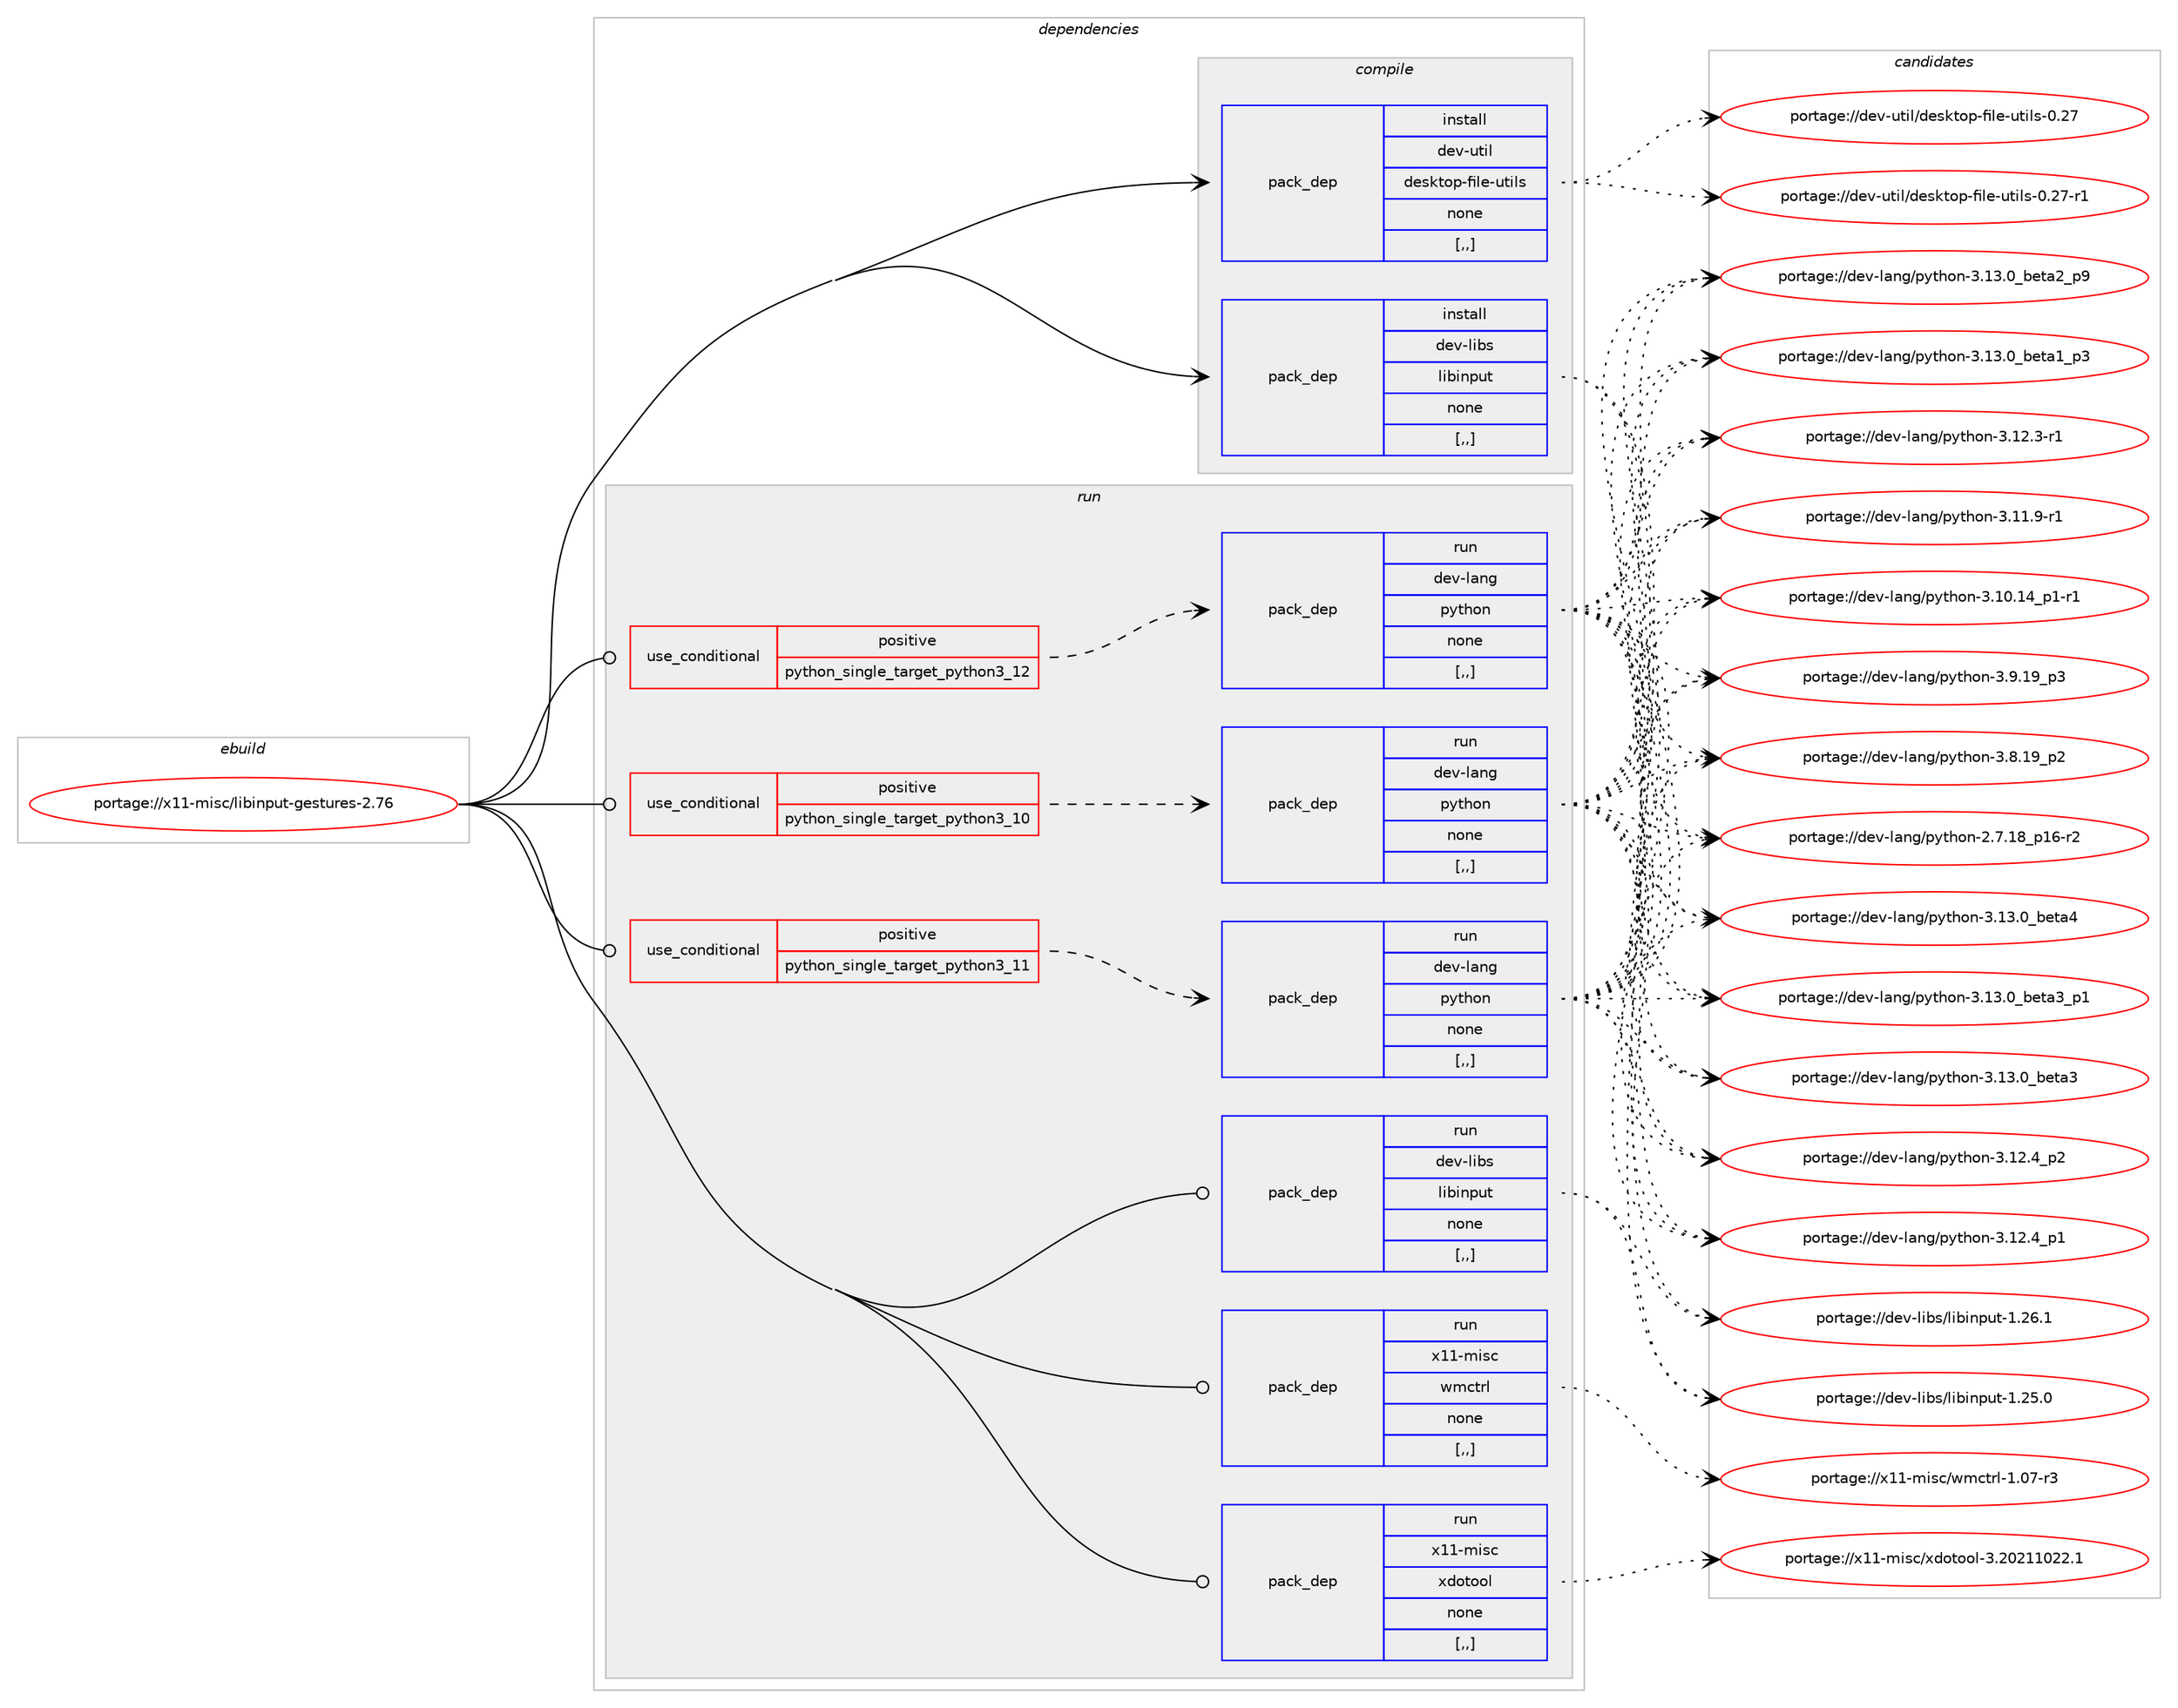 digraph prolog {

# *************
# Graph options
# *************

newrank=true;
concentrate=true;
compound=true;
graph [rankdir=LR,fontname=Helvetica,fontsize=10,ranksep=1.5];#, ranksep=2.5, nodesep=0.2];
edge  [arrowhead=vee];
node  [fontname=Helvetica,fontsize=10];

# **********
# The ebuild
# **********

subgraph cluster_leftcol {
color=gray;
label=<<i>ebuild</i>>;
id [label="portage://x11-misc/libinput-gestures-2.76", color=red, width=4, href="../x11-misc/libinput-gestures-2.76.svg"];
}

# ****************
# The dependencies
# ****************

subgraph cluster_midcol {
color=gray;
label=<<i>dependencies</i>>;
subgraph cluster_compile {
fillcolor="#eeeeee";
style=filled;
label=<<i>compile</i>>;
subgraph pack335153 {
dependency460780 [label=<<TABLE BORDER="0" CELLBORDER="1" CELLSPACING="0" CELLPADDING="4" WIDTH="220"><TR><TD ROWSPAN="6" CELLPADDING="30">pack_dep</TD></TR><TR><TD WIDTH="110">install</TD></TR><TR><TD>dev-libs</TD></TR><TR><TD>libinput</TD></TR><TR><TD>none</TD></TR><TR><TD>[,,]</TD></TR></TABLE>>, shape=none, color=blue];
}
id:e -> dependency460780:w [weight=20,style="solid",arrowhead="vee"];
subgraph pack335154 {
dependency460781 [label=<<TABLE BORDER="0" CELLBORDER="1" CELLSPACING="0" CELLPADDING="4" WIDTH="220"><TR><TD ROWSPAN="6" CELLPADDING="30">pack_dep</TD></TR><TR><TD WIDTH="110">install</TD></TR><TR><TD>dev-util</TD></TR><TR><TD>desktop-file-utils</TD></TR><TR><TD>none</TD></TR><TR><TD>[,,]</TD></TR></TABLE>>, shape=none, color=blue];
}
id:e -> dependency460781:w [weight=20,style="solid",arrowhead="vee"];
}
subgraph cluster_compileandrun {
fillcolor="#eeeeee";
style=filled;
label=<<i>compile and run</i>>;
}
subgraph cluster_run {
fillcolor="#eeeeee";
style=filled;
label=<<i>run</i>>;
subgraph cond122237 {
dependency460782 [label=<<TABLE BORDER="0" CELLBORDER="1" CELLSPACING="0" CELLPADDING="4"><TR><TD ROWSPAN="3" CELLPADDING="10">use_conditional</TD></TR><TR><TD>positive</TD></TR><TR><TD>python_single_target_python3_10</TD></TR></TABLE>>, shape=none, color=red];
subgraph pack335155 {
dependency460783 [label=<<TABLE BORDER="0" CELLBORDER="1" CELLSPACING="0" CELLPADDING="4" WIDTH="220"><TR><TD ROWSPAN="6" CELLPADDING="30">pack_dep</TD></TR><TR><TD WIDTH="110">run</TD></TR><TR><TD>dev-lang</TD></TR><TR><TD>python</TD></TR><TR><TD>none</TD></TR><TR><TD>[,,]</TD></TR></TABLE>>, shape=none, color=blue];
}
dependency460782:e -> dependency460783:w [weight=20,style="dashed",arrowhead="vee"];
}
id:e -> dependency460782:w [weight=20,style="solid",arrowhead="odot"];
subgraph cond122238 {
dependency460784 [label=<<TABLE BORDER="0" CELLBORDER="1" CELLSPACING="0" CELLPADDING="4"><TR><TD ROWSPAN="3" CELLPADDING="10">use_conditional</TD></TR><TR><TD>positive</TD></TR><TR><TD>python_single_target_python3_11</TD></TR></TABLE>>, shape=none, color=red];
subgraph pack335156 {
dependency460785 [label=<<TABLE BORDER="0" CELLBORDER="1" CELLSPACING="0" CELLPADDING="4" WIDTH="220"><TR><TD ROWSPAN="6" CELLPADDING="30">pack_dep</TD></TR><TR><TD WIDTH="110">run</TD></TR><TR><TD>dev-lang</TD></TR><TR><TD>python</TD></TR><TR><TD>none</TD></TR><TR><TD>[,,]</TD></TR></TABLE>>, shape=none, color=blue];
}
dependency460784:e -> dependency460785:w [weight=20,style="dashed",arrowhead="vee"];
}
id:e -> dependency460784:w [weight=20,style="solid",arrowhead="odot"];
subgraph cond122239 {
dependency460786 [label=<<TABLE BORDER="0" CELLBORDER="1" CELLSPACING="0" CELLPADDING="4"><TR><TD ROWSPAN="3" CELLPADDING="10">use_conditional</TD></TR><TR><TD>positive</TD></TR><TR><TD>python_single_target_python3_12</TD></TR></TABLE>>, shape=none, color=red];
subgraph pack335157 {
dependency460787 [label=<<TABLE BORDER="0" CELLBORDER="1" CELLSPACING="0" CELLPADDING="4" WIDTH="220"><TR><TD ROWSPAN="6" CELLPADDING="30">pack_dep</TD></TR><TR><TD WIDTH="110">run</TD></TR><TR><TD>dev-lang</TD></TR><TR><TD>python</TD></TR><TR><TD>none</TD></TR><TR><TD>[,,]</TD></TR></TABLE>>, shape=none, color=blue];
}
dependency460786:e -> dependency460787:w [weight=20,style="dashed",arrowhead="vee"];
}
id:e -> dependency460786:w [weight=20,style="solid",arrowhead="odot"];
subgraph pack335158 {
dependency460788 [label=<<TABLE BORDER="0" CELLBORDER="1" CELLSPACING="0" CELLPADDING="4" WIDTH="220"><TR><TD ROWSPAN="6" CELLPADDING="30">pack_dep</TD></TR><TR><TD WIDTH="110">run</TD></TR><TR><TD>dev-libs</TD></TR><TR><TD>libinput</TD></TR><TR><TD>none</TD></TR><TR><TD>[,,]</TD></TR></TABLE>>, shape=none, color=blue];
}
id:e -> dependency460788:w [weight=20,style="solid",arrowhead="odot"];
subgraph pack335159 {
dependency460789 [label=<<TABLE BORDER="0" CELLBORDER="1" CELLSPACING="0" CELLPADDING="4" WIDTH="220"><TR><TD ROWSPAN="6" CELLPADDING="30">pack_dep</TD></TR><TR><TD WIDTH="110">run</TD></TR><TR><TD>x11-misc</TD></TR><TR><TD>wmctrl</TD></TR><TR><TD>none</TD></TR><TR><TD>[,,]</TD></TR></TABLE>>, shape=none, color=blue];
}
id:e -> dependency460789:w [weight=20,style="solid",arrowhead="odot"];
subgraph pack335160 {
dependency460790 [label=<<TABLE BORDER="0" CELLBORDER="1" CELLSPACING="0" CELLPADDING="4" WIDTH="220"><TR><TD ROWSPAN="6" CELLPADDING="30">pack_dep</TD></TR><TR><TD WIDTH="110">run</TD></TR><TR><TD>x11-misc</TD></TR><TR><TD>xdotool</TD></TR><TR><TD>none</TD></TR><TR><TD>[,,]</TD></TR></TABLE>>, shape=none, color=blue];
}
id:e -> dependency460790:w [weight=20,style="solid",arrowhead="odot"];
}
}

# **************
# The candidates
# **************

subgraph cluster_choices {
rank=same;
color=gray;
label=<<i>candidates</i>>;

subgraph choice335153 {
color=black;
nodesep=1;
choice1001011184510810598115471081059810511011211711645494650544649 [label="portage://dev-libs/libinput-1.26.1", color=red, width=4,href="../dev-libs/libinput-1.26.1.svg"];
choice1001011184510810598115471081059810511011211711645494650534648 [label="portage://dev-libs/libinput-1.25.0", color=red, width=4,href="../dev-libs/libinput-1.25.0.svg"];
dependency460780:e -> choice1001011184510810598115471081059810511011211711645494650544649:w [style=dotted,weight="100"];
dependency460780:e -> choice1001011184510810598115471081059810511011211711645494650534648:w [style=dotted,weight="100"];
}
subgraph choice335154 {
color=black;
nodesep=1;
choice1001011184511711610510847100101115107116111112451021051081014511711610510811545484650554511449 [label="portage://dev-util/desktop-file-utils-0.27-r1", color=red, width=4,href="../dev-util/desktop-file-utils-0.27-r1.svg"];
choice100101118451171161051084710010111510711611111245102105108101451171161051081154548465055 [label="portage://dev-util/desktop-file-utils-0.27", color=red, width=4,href="../dev-util/desktop-file-utils-0.27.svg"];
dependency460781:e -> choice1001011184511711610510847100101115107116111112451021051081014511711610510811545484650554511449:w [style=dotted,weight="100"];
dependency460781:e -> choice100101118451171161051084710010111510711611111245102105108101451171161051081154548465055:w [style=dotted,weight="100"];
}
subgraph choice335155 {
color=black;
nodesep=1;
choice1001011184510897110103471121211161041111104551464951464895981011169752 [label="portage://dev-lang/python-3.13.0_beta4", color=red, width=4,href="../dev-lang/python-3.13.0_beta4.svg"];
choice10010111845108971101034711212111610411111045514649514648959810111697519511249 [label="portage://dev-lang/python-3.13.0_beta3_p1", color=red, width=4,href="../dev-lang/python-3.13.0_beta3_p1.svg"];
choice1001011184510897110103471121211161041111104551464951464895981011169751 [label="portage://dev-lang/python-3.13.0_beta3", color=red, width=4,href="../dev-lang/python-3.13.0_beta3.svg"];
choice10010111845108971101034711212111610411111045514649514648959810111697509511257 [label="portage://dev-lang/python-3.13.0_beta2_p9", color=red, width=4,href="../dev-lang/python-3.13.0_beta2_p9.svg"];
choice10010111845108971101034711212111610411111045514649514648959810111697499511251 [label="portage://dev-lang/python-3.13.0_beta1_p3", color=red, width=4,href="../dev-lang/python-3.13.0_beta1_p3.svg"];
choice100101118451089711010347112121116104111110455146495046529511250 [label="portage://dev-lang/python-3.12.4_p2", color=red, width=4,href="../dev-lang/python-3.12.4_p2.svg"];
choice100101118451089711010347112121116104111110455146495046529511249 [label="portage://dev-lang/python-3.12.4_p1", color=red, width=4,href="../dev-lang/python-3.12.4_p1.svg"];
choice100101118451089711010347112121116104111110455146495046514511449 [label="portage://dev-lang/python-3.12.3-r1", color=red, width=4,href="../dev-lang/python-3.12.3-r1.svg"];
choice100101118451089711010347112121116104111110455146494946574511449 [label="portage://dev-lang/python-3.11.9-r1", color=red, width=4,href="../dev-lang/python-3.11.9-r1.svg"];
choice100101118451089711010347112121116104111110455146494846495295112494511449 [label="portage://dev-lang/python-3.10.14_p1-r1", color=red, width=4,href="../dev-lang/python-3.10.14_p1-r1.svg"];
choice100101118451089711010347112121116104111110455146574649579511251 [label="portage://dev-lang/python-3.9.19_p3", color=red, width=4,href="../dev-lang/python-3.9.19_p3.svg"];
choice100101118451089711010347112121116104111110455146564649579511250 [label="portage://dev-lang/python-3.8.19_p2", color=red, width=4,href="../dev-lang/python-3.8.19_p2.svg"];
choice100101118451089711010347112121116104111110455046554649569511249544511450 [label="portage://dev-lang/python-2.7.18_p16-r2", color=red, width=4,href="../dev-lang/python-2.7.18_p16-r2.svg"];
dependency460783:e -> choice1001011184510897110103471121211161041111104551464951464895981011169752:w [style=dotted,weight="100"];
dependency460783:e -> choice10010111845108971101034711212111610411111045514649514648959810111697519511249:w [style=dotted,weight="100"];
dependency460783:e -> choice1001011184510897110103471121211161041111104551464951464895981011169751:w [style=dotted,weight="100"];
dependency460783:e -> choice10010111845108971101034711212111610411111045514649514648959810111697509511257:w [style=dotted,weight="100"];
dependency460783:e -> choice10010111845108971101034711212111610411111045514649514648959810111697499511251:w [style=dotted,weight="100"];
dependency460783:e -> choice100101118451089711010347112121116104111110455146495046529511250:w [style=dotted,weight="100"];
dependency460783:e -> choice100101118451089711010347112121116104111110455146495046529511249:w [style=dotted,weight="100"];
dependency460783:e -> choice100101118451089711010347112121116104111110455146495046514511449:w [style=dotted,weight="100"];
dependency460783:e -> choice100101118451089711010347112121116104111110455146494946574511449:w [style=dotted,weight="100"];
dependency460783:e -> choice100101118451089711010347112121116104111110455146494846495295112494511449:w [style=dotted,weight="100"];
dependency460783:e -> choice100101118451089711010347112121116104111110455146574649579511251:w [style=dotted,weight="100"];
dependency460783:e -> choice100101118451089711010347112121116104111110455146564649579511250:w [style=dotted,weight="100"];
dependency460783:e -> choice100101118451089711010347112121116104111110455046554649569511249544511450:w [style=dotted,weight="100"];
}
subgraph choice335156 {
color=black;
nodesep=1;
choice1001011184510897110103471121211161041111104551464951464895981011169752 [label="portage://dev-lang/python-3.13.0_beta4", color=red, width=4,href="../dev-lang/python-3.13.0_beta4.svg"];
choice10010111845108971101034711212111610411111045514649514648959810111697519511249 [label="portage://dev-lang/python-3.13.0_beta3_p1", color=red, width=4,href="../dev-lang/python-3.13.0_beta3_p1.svg"];
choice1001011184510897110103471121211161041111104551464951464895981011169751 [label="portage://dev-lang/python-3.13.0_beta3", color=red, width=4,href="../dev-lang/python-3.13.0_beta3.svg"];
choice10010111845108971101034711212111610411111045514649514648959810111697509511257 [label="portage://dev-lang/python-3.13.0_beta2_p9", color=red, width=4,href="../dev-lang/python-3.13.0_beta2_p9.svg"];
choice10010111845108971101034711212111610411111045514649514648959810111697499511251 [label="portage://dev-lang/python-3.13.0_beta1_p3", color=red, width=4,href="../dev-lang/python-3.13.0_beta1_p3.svg"];
choice100101118451089711010347112121116104111110455146495046529511250 [label="portage://dev-lang/python-3.12.4_p2", color=red, width=4,href="../dev-lang/python-3.12.4_p2.svg"];
choice100101118451089711010347112121116104111110455146495046529511249 [label="portage://dev-lang/python-3.12.4_p1", color=red, width=4,href="../dev-lang/python-3.12.4_p1.svg"];
choice100101118451089711010347112121116104111110455146495046514511449 [label="portage://dev-lang/python-3.12.3-r1", color=red, width=4,href="../dev-lang/python-3.12.3-r1.svg"];
choice100101118451089711010347112121116104111110455146494946574511449 [label="portage://dev-lang/python-3.11.9-r1", color=red, width=4,href="../dev-lang/python-3.11.9-r1.svg"];
choice100101118451089711010347112121116104111110455146494846495295112494511449 [label="portage://dev-lang/python-3.10.14_p1-r1", color=red, width=4,href="../dev-lang/python-3.10.14_p1-r1.svg"];
choice100101118451089711010347112121116104111110455146574649579511251 [label="portage://dev-lang/python-3.9.19_p3", color=red, width=4,href="../dev-lang/python-3.9.19_p3.svg"];
choice100101118451089711010347112121116104111110455146564649579511250 [label="portage://dev-lang/python-3.8.19_p2", color=red, width=4,href="../dev-lang/python-3.8.19_p2.svg"];
choice100101118451089711010347112121116104111110455046554649569511249544511450 [label="portage://dev-lang/python-2.7.18_p16-r2", color=red, width=4,href="../dev-lang/python-2.7.18_p16-r2.svg"];
dependency460785:e -> choice1001011184510897110103471121211161041111104551464951464895981011169752:w [style=dotted,weight="100"];
dependency460785:e -> choice10010111845108971101034711212111610411111045514649514648959810111697519511249:w [style=dotted,weight="100"];
dependency460785:e -> choice1001011184510897110103471121211161041111104551464951464895981011169751:w [style=dotted,weight="100"];
dependency460785:e -> choice10010111845108971101034711212111610411111045514649514648959810111697509511257:w [style=dotted,weight="100"];
dependency460785:e -> choice10010111845108971101034711212111610411111045514649514648959810111697499511251:w [style=dotted,weight="100"];
dependency460785:e -> choice100101118451089711010347112121116104111110455146495046529511250:w [style=dotted,weight="100"];
dependency460785:e -> choice100101118451089711010347112121116104111110455146495046529511249:w [style=dotted,weight="100"];
dependency460785:e -> choice100101118451089711010347112121116104111110455146495046514511449:w [style=dotted,weight="100"];
dependency460785:e -> choice100101118451089711010347112121116104111110455146494946574511449:w [style=dotted,weight="100"];
dependency460785:e -> choice100101118451089711010347112121116104111110455146494846495295112494511449:w [style=dotted,weight="100"];
dependency460785:e -> choice100101118451089711010347112121116104111110455146574649579511251:w [style=dotted,weight="100"];
dependency460785:e -> choice100101118451089711010347112121116104111110455146564649579511250:w [style=dotted,weight="100"];
dependency460785:e -> choice100101118451089711010347112121116104111110455046554649569511249544511450:w [style=dotted,weight="100"];
}
subgraph choice335157 {
color=black;
nodesep=1;
choice1001011184510897110103471121211161041111104551464951464895981011169752 [label="portage://dev-lang/python-3.13.0_beta4", color=red, width=4,href="../dev-lang/python-3.13.0_beta4.svg"];
choice10010111845108971101034711212111610411111045514649514648959810111697519511249 [label="portage://dev-lang/python-3.13.0_beta3_p1", color=red, width=4,href="../dev-lang/python-3.13.0_beta3_p1.svg"];
choice1001011184510897110103471121211161041111104551464951464895981011169751 [label="portage://dev-lang/python-3.13.0_beta3", color=red, width=4,href="../dev-lang/python-3.13.0_beta3.svg"];
choice10010111845108971101034711212111610411111045514649514648959810111697509511257 [label="portage://dev-lang/python-3.13.0_beta2_p9", color=red, width=4,href="../dev-lang/python-3.13.0_beta2_p9.svg"];
choice10010111845108971101034711212111610411111045514649514648959810111697499511251 [label="portage://dev-lang/python-3.13.0_beta1_p3", color=red, width=4,href="../dev-lang/python-3.13.0_beta1_p3.svg"];
choice100101118451089711010347112121116104111110455146495046529511250 [label="portage://dev-lang/python-3.12.4_p2", color=red, width=4,href="../dev-lang/python-3.12.4_p2.svg"];
choice100101118451089711010347112121116104111110455146495046529511249 [label="portage://dev-lang/python-3.12.4_p1", color=red, width=4,href="../dev-lang/python-3.12.4_p1.svg"];
choice100101118451089711010347112121116104111110455146495046514511449 [label="portage://dev-lang/python-3.12.3-r1", color=red, width=4,href="../dev-lang/python-3.12.3-r1.svg"];
choice100101118451089711010347112121116104111110455146494946574511449 [label="portage://dev-lang/python-3.11.9-r1", color=red, width=4,href="../dev-lang/python-3.11.9-r1.svg"];
choice100101118451089711010347112121116104111110455146494846495295112494511449 [label="portage://dev-lang/python-3.10.14_p1-r1", color=red, width=4,href="../dev-lang/python-3.10.14_p1-r1.svg"];
choice100101118451089711010347112121116104111110455146574649579511251 [label="portage://dev-lang/python-3.9.19_p3", color=red, width=4,href="../dev-lang/python-3.9.19_p3.svg"];
choice100101118451089711010347112121116104111110455146564649579511250 [label="portage://dev-lang/python-3.8.19_p2", color=red, width=4,href="../dev-lang/python-3.8.19_p2.svg"];
choice100101118451089711010347112121116104111110455046554649569511249544511450 [label="portage://dev-lang/python-2.7.18_p16-r2", color=red, width=4,href="../dev-lang/python-2.7.18_p16-r2.svg"];
dependency460787:e -> choice1001011184510897110103471121211161041111104551464951464895981011169752:w [style=dotted,weight="100"];
dependency460787:e -> choice10010111845108971101034711212111610411111045514649514648959810111697519511249:w [style=dotted,weight="100"];
dependency460787:e -> choice1001011184510897110103471121211161041111104551464951464895981011169751:w [style=dotted,weight="100"];
dependency460787:e -> choice10010111845108971101034711212111610411111045514649514648959810111697509511257:w [style=dotted,weight="100"];
dependency460787:e -> choice10010111845108971101034711212111610411111045514649514648959810111697499511251:w [style=dotted,weight="100"];
dependency460787:e -> choice100101118451089711010347112121116104111110455146495046529511250:w [style=dotted,weight="100"];
dependency460787:e -> choice100101118451089711010347112121116104111110455146495046529511249:w [style=dotted,weight="100"];
dependency460787:e -> choice100101118451089711010347112121116104111110455146495046514511449:w [style=dotted,weight="100"];
dependency460787:e -> choice100101118451089711010347112121116104111110455146494946574511449:w [style=dotted,weight="100"];
dependency460787:e -> choice100101118451089711010347112121116104111110455146494846495295112494511449:w [style=dotted,weight="100"];
dependency460787:e -> choice100101118451089711010347112121116104111110455146574649579511251:w [style=dotted,weight="100"];
dependency460787:e -> choice100101118451089711010347112121116104111110455146564649579511250:w [style=dotted,weight="100"];
dependency460787:e -> choice100101118451089711010347112121116104111110455046554649569511249544511450:w [style=dotted,weight="100"];
}
subgraph choice335158 {
color=black;
nodesep=1;
choice1001011184510810598115471081059810511011211711645494650544649 [label="portage://dev-libs/libinput-1.26.1", color=red, width=4,href="../dev-libs/libinput-1.26.1.svg"];
choice1001011184510810598115471081059810511011211711645494650534648 [label="portage://dev-libs/libinput-1.25.0", color=red, width=4,href="../dev-libs/libinput-1.25.0.svg"];
dependency460788:e -> choice1001011184510810598115471081059810511011211711645494650544649:w [style=dotted,weight="100"];
dependency460788:e -> choice1001011184510810598115471081059810511011211711645494650534648:w [style=dotted,weight="100"];
}
subgraph choice335159 {
color=black;
nodesep=1;
choice12049494510910511599471191099911611410845494648554511451 [label="portage://x11-misc/wmctrl-1.07-r3", color=red, width=4,href="../x11-misc/wmctrl-1.07-r3.svg"];
dependency460789:e -> choice12049494510910511599471191099911611410845494648554511451:w [style=dotted,weight="100"];
}
subgraph choice335160 {
color=black;
nodesep=1;
choice120494945109105115994712010011111611111110845514650485049494850504649 [label="portage://x11-misc/xdotool-3.20211022.1", color=red, width=4,href="../x11-misc/xdotool-3.20211022.1.svg"];
dependency460790:e -> choice120494945109105115994712010011111611111110845514650485049494850504649:w [style=dotted,weight="100"];
}
}

}
